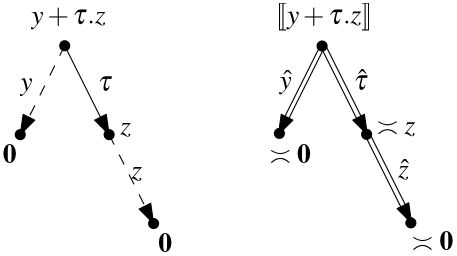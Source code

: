 <?xml version="1.0"?>
<!DOCTYPE ipe SYSTEM "ipe.dtd">
<ipe version="70212" creator="Ipe 7.2.12">
<info created="D:20190619155646" modified="D:20190816173750"/>
<preamble>\usepackage{stmaryrd}
\RequirePackage{mathptmx}</preamble>
<ipestyle name="basic">
<symbol name="arrow/arc(spx)">
<path stroke="sym-stroke" fill="sym-stroke" pen="sym-pen">
0 0 m
-1 0.333 l
-1 -0.333 l
h
</path>
</symbol>
<symbol name="arrow/farc(spx)">
<path stroke="sym-stroke" fill="white" pen="sym-pen">
0 0 m
-1 0.333 l
-1 -0.333 l
h
</path>
</symbol>
<symbol name="arrow/ptarc(spx)">
<path stroke="sym-stroke" fill="sym-stroke" pen="sym-pen">
0 0 m
-1 0.333 l
-0.8 0 l
-1 -0.333 l
h
</path>
</symbol>
<symbol name="arrow/fptarc(spx)">
<path stroke="sym-stroke" fill="white" pen="sym-pen">
0 0 m
-1 0.333 l
-0.8 0 l
-1 -0.333 l
h
</path>
</symbol>
<symbol name="mark/circle(sx)" transformations="translations">
<path fill="sym-stroke">
0.6 0 0 0.6 0 0 e
0.4 0 0 0.4 0 0 e
</path>
</symbol>
<symbol name="mark/disk(sx)" transformations="translations">
<path fill="sym-stroke">
0.6 0 0 0.6 0 0 e
</path>
</symbol>
<symbol name="mark/fdisk(sfx)" transformations="translations">
<group>
<path fill="sym-fill">
0.5 0 0 0.5 0 0 e
</path>
<path fill="sym-stroke" fillrule="eofill">
0.6 0 0 0.6 0 0 e
0.4 0 0 0.4 0 0 e
</path>
</group>
</symbol>
<symbol name="mark/box(sx)" transformations="translations">
<path fill="sym-stroke" fillrule="eofill">
-0.6 -0.6 m
0.6 -0.6 l
0.6 0.6 l
-0.6 0.6 l
h
-0.4 -0.4 m
0.4 -0.4 l
0.4 0.4 l
-0.4 0.4 l
h
</path>
</symbol>
<symbol name="mark/square(sx)" transformations="translations">
<path fill="sym-stroke">
-0.6 -0.6 m
0.6 -0.6 l
0.6 0.6 l
-0.6 0.6 l
h
</path>
</symbol>
<symbol name="mark/fsquare(sfx)" transformations="translations">
<group>
<path fill="sym-fill">
-0.5 -0.5 m
0.5 -0.5 l
0.5 0.5 l
-0.5 0.5 l
h
</path>
<path fill="sym-stroke" fillrule="eofill">
-0.6 -0.6 m
0.6 -0.6 l
0.6 0.6 l
-0.6 0.6 l
h
-0.4 -0.4 m
0.4 -0.4 l
0.4 0.4 l
-0.4 0.4 l
h
</path>
</group>
</symbol>
<symbol name="mark/cross(sx)" transformations="translations">
<group>
<path fill="sym-stroke">
-0.43 -0.57 m
0.57 0.43 l
0.43 0.57 l
-0.57 -0.43 l
h
</path>
<path fill="sym-stroke">
-0.43 0.57 m
0.57 -0.43 l
0.43 -0.57 l
-0.57 0.43 l
h
</path>
</group>
</symbol>
<symbol name="arrow/fnormal(spx)">
<path stroke="sym-stroke" fill="white" pen="sym-pen">
0 0 m
-1 0.333 l
-1 -0.333 l
h
</path>
</symbol>
<symbol name="arrow/pointed(spx)">
<path stroke="sym-stroke" fill="sym-stroke" pen="sym-pen">
0 0 m
-1 0.333 l
-0.8 0 l
-1 -0.333 l
h
</path>
</symbol>
<symbol name="arrow/fpointed(spx)">
<path stroke="sym-stroke" fill="white" pen="sym-pen">
0 0 m
-1 0.333 l
-0.8 0 l
-1 -0.333 l
h
</path>
</symbol>
<symbol name="arrow/linear(spx)">
<path stroke="sym-stroke" pen="sym-pen">
-1 0.333 m
0 0 l
-1 -0.333 l
</path>
</symbol>
<symbol name="arrow/fdouble(spx)">
<path stroke="sym-stroke" fill="white" pen="sym-pen">
0 0 m
-1 0.333 l
-1 -0.333 l
h
-1 0 m
-2 0.333 l
-2 -0.333 l
h
</path>
</symbol>
<symbol name="arrow/double(spx)">
<path stroke="sym-stroke" fill="sym-stroke" pen="sym-pen">
0 0 m
-1 0.333 l
-1 -0.333 l
h
-1 0 m
-2 0.333 l
-2 -0.333 l
h
</path>
</symbol>
<pen name="heavier" value="0.8"/>
<pen name="fat" value="1.2"/>
<pen name="ultrafat" value="2"/>
<symbolsize name="large" value="5"/>
<symbolsize name="small" value="2"/>
<symbolsize name="tiny" value="1.1"/>
<arrowsize name="large" value="10"/>
<arrowsize name="small" value="5"/>
<arrowsize name="tiny" value="3"/>
<color name="red" value="1 0 0"/>
<color name="green" value="0 1 0"/>
<color name="blue" value="0 0 1"/>
<color name="yellow" value="1 1 0"/>
<color name="orange" value="1 0.647 0"/>
<color name="gold" value="1 0.843 0"/>
<color name="purple" value="0.627 0.125 0.941"/>
<color name="gray" value="0.745"/>
<color name="brown" value="0.647 0.165 0.165"/>
<color name="navy" value="0 0 0.502"/>
<color name="pink" value="1 0.753 0.796"/>
<color name="seagreen" value="0.18 0.545 0.341"/>
<color name="turquoise" value="0.251 0.878 0.816"/>
<color name="violet" value="0.933 0.51 0.933"/>
<color name="darkblue" value="0 0 0.545"/>
<color name="darkcyan" value="0 0.545 0.545"/>
<color name="darkgray" value="0.663"/>
<color name="darkgreen" value="0 0.392 0"/>
<color name="darkmagenta" value="0.545 0 0.545"/>
<color name="darkorange" value="1 0.549 0"/>
<color name="darkred" value="0.545 0 0"/>
<color name="lightblue" value="0.678 0.847 0.902"/>
<color name="lightcyan" value="0.878 1 1"/>
<color name="lightgray" value="0.827"/>
<color name="lightgreen" value="0.565 0.933 0.565"/>
<color name="lightyellow" value="1 1 0.878"/>
<dashstyle name="dashed" value="[4] 0"/>
<dashstyle name="dotted" value="[1 3] 0"/>
<dashstyle name="dash dotted" value="[4 2 1 2] 0"/>
<dashstyle name="dash dot dotted" value="[4 2 1 2 1 2] 0"/>
<textsize name="large" value="\large"/>
<textsize name="Large" value="\Large"/>
<textsize name="LARGE" value="\LARGE"/>
<textsize name="huge" value="\huge"/>
<textsize name="Huge" value="\Huge"/>
<textsize name="small" value="\small"/>
<textsize name="footnote" value="\footnotesize"/>
<textsize name="tiny" value="\tiny"/>
<textstyle name="center" begin="\begin{center}" end="\end{center}"/>
<textstyle name="itemize" begin="\begin{itemize}" end="\end{itemize}"/>
<textstyle name="item" begin="\begin{itemize}\item{}" end="\end{itemize}"/>
<gridsize name="4 pts" value="4"/>
<gridsize name="8 pts (~3 mm)" value="8"/>
<gridsize name="16 pts (~6 mm)" value="16"/>
<gridsize name="32 pts (~12 mm)" value="32"/>
<gridsize name="10 pts (~3.5 mm)" value="10"/>
<gridsize name="20 pts (~7 mm)" value="20"/>
<gridsize name="14 pts (~5 mm)" value="14"/>
<gridsize name="28 pts (~10 mm)" value="28"/>
<gridsize name="56 pts (~20 mm)" value="56"/>
<anglesize name="90 deg" value="90"/>
<anglesize name="60 deg" value="60"/>
<anglesize name="45 deg" value="45"/>
<anglesize name="30 deg" value="30"/>
<anglesize name="22.5 deg" value="22.5"/>
<opacity name="10%" value="0.1"/>
<opacity name="30%" value="0.3"/>
<opacity name="50%" value="0.5"/>
<opacity name="75%" value="0.75"/>
<tiling name="falling" angle="-60" step="4" width="1"/>
<tiling name="rising" angle="30" step="4" width="1"/>
</ipestyle>
<page>
<layer name="alpha"/>
<view layers="alpha" active="alpha"/>
<text layer="alpha" matrix="1 0 0 1 -84 40" transformations="translations" pos="176 752" stroke="black" type="label" width="26.767" height="5.791" depth="2.03" valign="baseline" style="math">y+\tau.z</text>
<path stroke="black" dash="dashed" arrow="normal/normal">
104 784 m
88 752 l
</path>
<path stroke="black" arrow="normal/normal">
104 784 m
120 752 l
</path>
<path matrix="1 0 0 1 -74 16" fill="black">
2 0 0 2 178 768 e
</path>
<path matrix="1 0 0 1 -90 -16" fill="black">
2 0 0 2 178 768 e
</path>
<text matrix="1 0 0 1 4 -24" transformations="translations" pos="84 792" stroke="black" type="label" width="4.423" height="4.331" depth="2.03" valign="baseline" style="math">y</text>
<text matrix="1 0 0 1 -8 -24" transformations="translations" pos="124 792" stroke="black" type="label" width="5.2" height="4.926" depth="0.16" valign="baseline" style="math">\tau</text>
<path transformations="translations" stroke="black" dash="dashed" arrow="normal/normal">
120 752 m
136 720 l
</path>
<text matrix="1 0 0 1 8 8" transformations="translations" pos="120 728" stroke="black" type="label" width="3.875" height="4.336" depth="0.8" valign="baseline" style="math">z</text>
<path matrix="1 0 0 1 -42 -48" fill="black">
2 0 0 2 178 768 e
</path>
<text matrix="1 0 0 1 -22.2943 25.7883" transformations="translations" pos="104 716" stroke="black" type="label" width="4.981" height="6.874" depth="0.13" valign="baseline" style="math">\textbf{0} </text>
<text matrix="1 0 0 1 33.7057 -6.2117" transformations="translations" pos="104 716" stroke="black" type="label" width="4.981" height="6.874" depth="0.13" valign="baseline" style="math">\textbf{0}</text>
<text matrix="1 0 0 1 4 40" transformations="translations" pos="176 752" stroke="black" type="label" width="34.792" height="7.473" depth="2.49" valign="baseline" style="math">\llbracket y+\tau.z \rrbracket</text>
<path matrix="1 0 0 1 -58 -16" fill="black">
2 0 0 2 178 768 e
</path>
<path stroke="black" fill="black" tiling="falling">
196 784 m
182.137 756.274 l
</path>
<path stroke="black">
197.75 783.938 m
184.105 756.648 l
</path>
<text matrix="1 0 0 1 4 24" transformations="translations" pos="120 728" stroke="black" type="label" width="3.875" height="4.336" depth="0.8" valign="baseline" style="math">z</text>
<path matrix="1 0 0 1 18.6615 15.906" fill="black">
2 0 0 2 178 768 e
</path>
<text matrix="1 0 0 1 97.2998 -23.4017" transformations="translations" pos="84 792" stroke="black" type="label" width="4.423" height="6.667" depth="2.03" valign="baseline" style="math">\hat y</text>
<path stroke="black" fill="black">
196 784 m
210.334 755.333 l
</path>
<path matrix="1 0 0 1 3.29477 -15.5573" fill="black">
2 0 0 2 178 768 e
</path>
<path matrix="1 0 0 1 -0.925158 -0.130503" stroke="black" fill="black" arrow="normal/normal">
183.828 756.094 m
181.847 752.133 l
</path>
<path stroke="black" fill="black">
197.968 784.063 m
211.873 756.253 l
</path>
<path matrix="1 0 0 1 1.06471 -0.242197" stroke="black" fill="black" arrow="normal/normal">
208.984 758.031 m
211.872 752.256 l
</path>
<path matrix="1 0 0 1 34.685 -15.8928" fill="black">
2 0 0 2 178 768 e
</path>
<text matrix="1 0 0 1 84.0922 -23.6846" transformations="translations" pos="124 792" stroke="black" type="label" width="5.2" height="7.108" depth="0.16" valign="baseline" style="math">\hat\tau</text>
<path matrix="1 0 0 1 15.935 -31.8701" stroke="black" fill="black">
196 784 m
210.334 755.333 l
</path>
<path matrix="1 0 0 1 15.935 -31.8701" stroke="black" fill="black">
197.968 784.063 m
211.873 756.253 l
</path>
<path matrix="1 0 0 1 16.9997 -32.1123" stroke="black" fill="black" arrow="normal/normal">
208.984 758.031 m
211.872 752.256 l
</path>
<path matrix="1 0 0 1 50.62 -47.7629" fill="black">
2 0 0 2 178 768 e
</path>
<text matrix="1 0 0 1 100.027 -55.5547" transformations="translations" pos="124 792" stroke="black" type="label" width="3.875" height="6.672" depth="0.8" valign="baseline" style="math">\hat z</text>
<text matrix="1 0 0 1 92.3468 -39.8424" transformations="translations" pos="124 792" stroke="black" type="label" width="13.83" height="4.629" depth="0.8" valign="baseline" style="math">\asymp z </text>
<text matrix="1 0 0 1 104.98 -81.552" transformations="translations" pos="124 792" stroke="black" type="label" width="14.936" height="6.874" depth="0.13" valign="baseline" style="math">\asymp \textbf{0}</text>
<text matrix="1 0 0 1 53.6927 -50.2523" transformations="translations" pos="124 792" stroke="black" type="label" width="14.936" height="6.874" depth="0.13" valign="baseline" style="math">\asymp \textbf{0} </text>
</page>
</ipe>
